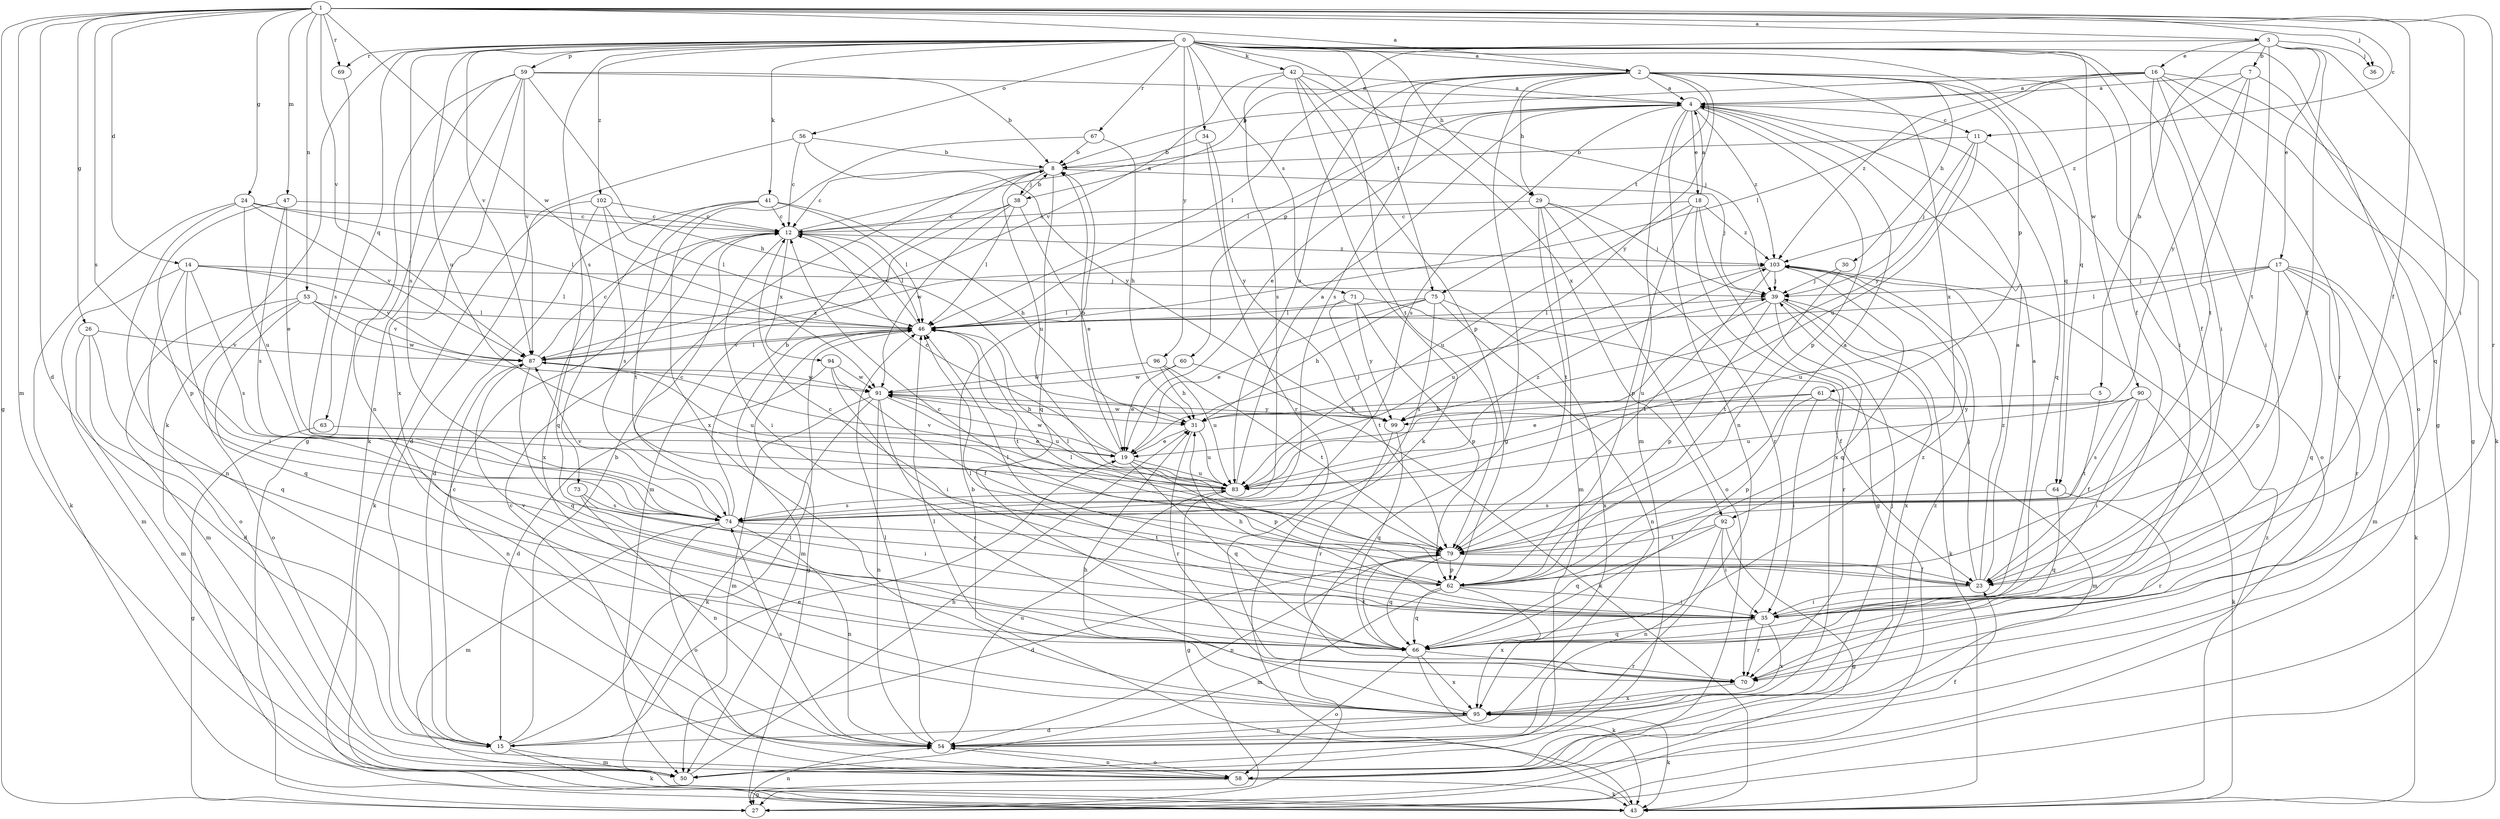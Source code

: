 strict digraph  {
0;
1;
2;
3;
4;
5;
7;
8;
11;
12;
14;
15;
16;
17;
18;
19;
23;
24;
26;
27;
29;
30;
31;
34;
35;
36;
38;
39;
41;
42;
43;
46;
47;
50;
53;
54;
56;
58;
59;
60;
61;
62;
63;
64;
66;
67;
69;
70;
71;
73;
74;
75;
79;
83;
87;
90;
91;
92;
94;
95;
96;
99;
102;
103;
0 -> 2  [label=a];
0 -> 23  [label=f];
0 -> 29  [label=h];
0 -> 34  [label=i];
0 -> 35  [label=i];
0 -> 41  [label=k];
0 -> 42  [label=k];
0 -> 43  [label=k];
0 -> 56  [label=o];
0 -> 58  [label=o];
0 -> 59  [label=p];
0 -> 63  [label=q];
0 -> 64  [label=q];
0 -> 67  [label=r];
0 -> 69  [label=r];
0 -> 71  [label=s];
0 -> 73  [label=s];
0 -> 74  [label=s];
0 -> 75  [label=t];
0 -> 83  [label=u];
0 -> 87  [label=v];
0 -> 90  [label=w];
0 -> 92  [label=x];
0 -> 96  [label=y];
0 -> 102  [label=z];
1 -> 2  [label=a];
1 -> 3  [label=a];
1 -> 11  [label=c];
1 -> 14  [label=d];
1 -> 15  [label=d];
1 -> 23  [label=f];
1 -> 24  [label=g];
1 -> 26  [label=g];
1 -> 27  [label=g];
1 -> 35  [label=i];
1 -> 36  [label=j];
1 -> 47  [label=m];
1 -> 50  [label=m];
1 -> 53  [label=n];
1 -> 69  [label=r];
1 -> 70  [label=r];
1 -> 74  [label=s];
1 -> 87  [label=v];
1 -> 91  [label=w];
2 -> 4  [label=a];
2 -> 27  [label=g];
2 -> 29  [label=h];
2 -> 30  [label=h];
2 -> 35  [label=i];
2 -> 46  [label=l];
2 -> 60  [label=p];
2 -> 61  [label=p];
2 -> 64  [label=q];
2 -> 74  [label=s];
2 -> 75  [label=t];
2 -> 83  [label=u];
2 -> 92  [label=x];
2 -> 99  [label=y];
3 -> 5  [label=b];
3 -> 7  [label=b];
3 -> 16  [label=e];
3 -> 17  [label=e];
3 -> 23  [label=f];
3 -> 27  [label=g];
3 -> 36  [label=j];
3 -> 38  [label=j];
3 -> 79  [label=t];
4 -> 11  [label=c];
4 -> 18  [label=e];
4 -> 19  [label=e];
4 -> 46  [label=l];
4 -> 50  [label=m];
4 -> 54  [label=n];
4 -> 62  [label=p];
4 -> 66  [label=q];
4 -> 74  [label=s];
4 -> 103  [label=z];
5 -> 31  [label=h];
5 -> 79  [label=t];
7 -> 4  [label=a];
7 -> 66  [label=q];
7 -> 79  [label=t];
7 -> 99  [label=y];
7 -> 103  [label=z];
8 -> 12  [label=c];
8 -> 38  [label=j];
8 -> 39  [label=j];
8 -> 66  [label=q];
8 -> 83  [label=u];
11 -> 8  [label=b];
11 -> 39  [label=j];
11 -> 58  [label=o];
11 -> 83  [label=u];
11 -> 99  [label=y];
12 -> 4  [label=a];
12 -> 35  [label=i];
12 -> 46  [label=l];
12 -> 94  [label=x];
12 -> 103  [label=z];
14 -> 35  [label=i];
14 -> 39  [label=j];
14 -> 46  [label=l];
14 -> 50  [label=m];
14 -> 58  [label=o];
14 -> 74  [label=s];
14 -> 87  [label=v];
15 -> 8  [label=b];
15 -> 12  [label=c];
15 -> 19  [label=e];
15 -> 43  [label=k];
15 -> 46  [label=l];
15 -> 50  [label=m];
16 -> 4  [label=a];
16 -> 8  [label=b];
16 -> 23  [label=f];
16 -> 27  [label=g];
16 -> 35  [label=i];
16 -> 43  [label=k];
16 -> 46  [label=l];
16 -> 70  [label=r];
16 -> 103  [label=z];
17 -> 39  [label=j];
17 -> 43  [label=k];
17 -> 46  [label=l];
17 -> 50  [label=m];
17 -> 62  [label=p];
17 -> 66  [label=q];
17 -> 70  [label=r];
17 -> 83  [label=u];
18 -> 4  [label=a];
18 -> 12  [label=c];
18 -> 27  [label=g];
18 -> 62  [label=p];
18 -> 83  [label=u];
18 -> 95  [label=x];
18 -> 103  [label=z];
19 -> 8  [label=b];
19 -> 12  [label=c];
19 -> 39  [label=j];
19 -> 62  [label=p];
19 -> 66  [label=q];
19 -> 83  [label=u];
19 -> 91  [label=w];
23 -> 4  [label=a];
23 -> 12  [label=c];
23 -> 35  [label=i];
23 -> 39  [label=j];
23 -> 46  [label=l];
23 -> 103  [label=z];
24 -> 12  [label=c];
24 -> 43  [label=k];
24 -> 46  [label=l];
24 -> 54  [label=n];
24 -> 83  [label=u];
24 -> 87  [label=v];
26 -> 15  [label=d];
26 -> 50  [label=m];
26 -> 66  [label=q];
26 -> 87  [label=v];
27 -> 54  [label=n];
29 -> 12  [label=c];
29 -> 39  [label=j];
29 -> 50  [label=m];
29 -> 58  [label=o];
29 -> 70  [label=r];
29 -> 79  [label=t];
30 -> 39  [label=j];
30 -> 79  [label=t];
31 -> 19  [label=e];
31 -> 70  [label=r];
31 -> 83  [label=u];
34 -> 8  [label=b];
34 -> 70  [label=r];
34 -> 99  [label=y];
35 -> 4  [label=a];
35 -> 31  [label=h];
35 -> 46  [label=l];
35 -> 66  [label=q];
35 -> 70  [label=r];
35 -> 95  [label=x];
38 -> 8  [label=b];
38 -> 12  [label=c];
38 -> 19  [label=e];
38 -> 46  [label=l];
38 -> 50  [label=m];
38 -> 91  [label=w];
39 -> 43  [label=k];
39 -> 46  [label=l];
39 -> 62  [label=p];
39 -> 70  [label=r];
39 -> 83  [label=u];
39 -> 95  [label=x];
41 -> 12  [label=c];
41 -> 15  [label=d];
41 -> 31  [label=h];
41 -> 46  [label=l];
41 -> 79  [label=t];
41 -> 95  [label=x];
42 -> 4  [label=a];
42 -> 39  [label=j];
42 -> 43  [label=k];
42 -> 62  [label=p];
42 -> 74  [label=s];
42 -> 79  [label=t];
42 -> 87  [label=v];
43 -> 8  [label=b];
43 -> 103  [label=z];
46 -> 12  [label=c];
46 -> 27  [label=g];
46 -> 50  [label=m];
46 -> 79  [label=t];
46 -> 87  [label=v];
47 -> 12  [label=c];
47 -> 19  [label=e];
47 -> 62  [label=p];
47 -> 74  [label=s];
50 -> 31  [label=h];
53 -> 46  [label=l];
53 -> 50  [label=m];
53 -> 58  [label=o];
53 -> 66  [label=q];
53 -> 87  [label=v];
53 -> 91  [label=w];
54 -> 46  [label=l];
54 -> 58  [label=o];
54 -> 74  [label=s];
54 -> 83  [label=u];
54 -> 103  [label=z];
56 -> 8  [label=b];
56 -> 12  [label=c];
56 -> 15  [label=d];
56 -> 99  [label=y];
58 -> 12  [label=c];
58 -> 23  [label=f];
58 -> 27  [label=g];
58 -> 43  [label=k];
58 -> 54  [label=n];
59 -> 4  [label=a];
59 -> 8  [label=b];
59 -> 27  [label=g];
59 -> 31  [label=h];
59 -> 43  [label=k];
59 -> 54  [label=n];
59 -> 87  [label=v];
59 -> 95  [label=x];
60 -> 19  [label=e];
60 -> 43  [label=k];
60 -> 91  [label=w];
61 -> 19  [label=e];
61 -> 31  [label=h];
61 -> 35  [label=i];
61 -> 50  [label=m];
61 -> 62  [label=p];
62 -> 4  [label=a];
62 -> 12  [label=c];
62 -> 35  [label=i];
62 -> 46  [label=l];
62 -> 50  [label=m];
62 -> 66  [label=q];
62 -> 95  [label=x];
63 -> 19  [label=e];
63 -> 27  [label=g];
64 -> 66  [label=q];
64 -> 70  [label=r];
64 -> 74  [label=s];
66 -> 43  [label=k];
66 -> 58  [label=o];
66 -> 70  [label=r];
66 -> 79  [label=t];
66 -> 87  [label=v];
66 -> 95  [label=x];
66 -> 103  [label=z];
67 -> 8  [label=b];
67 -> 31  [label=h];
67 -> 95  [label=x];
69 -> 74  [label=s];
70 -> 95  [label=x];
71 -> 23  [label=f];
71 -> 46  [label=l];
71 -> 62  [label=p];
71 -> 79  [label=t];
71 -> 99  [label=y];
73 -> 35  [label=i];
73 -> 54  [label=n];
73 -> 74  [label=s];
74 -> 8  [label=b];
74 -> 12  [label=c];
74 -> 50  [label=m];
74 -> 54  [label=n];
74 -> 58  [label=o];
74 -> 79  [label=t];
74 -> 87  [label=v];
75 -> 19  [label=e];
75 -> 31  [label=h];
75 -> 46  [label=l];
75 -> 54  [label=n];
75 -> 74  [label=s];
75 -> 95  [label=x];
79 -> 15  [label=d];
79 -> 23  [label=f];
79 -> 46  [label=l];
79 -> 54  [label=n];
79 -> 62  [label=p];
79 -> 66  [label=q];
83 -> 4  [label=a];
83 -> 27  [label=g];
83 -> 74  [label=s];
83 -> 87  [label=v];
83 -> 103  [label=z];
87 -> 12  [label=c];
87 -> 46  [label=l];
87 -> 54  [label=n];
87 -> 66  [label=q];
87 -> 83  [label=u];
87 -> 91  [label=w];
87 -> 103  [label=z];
90 -> 23  [label=f];
90 -> 35  [label=i];
90 -> 43  [label=k];
90 -> 74  [label=s];
90 -> 83  [label=u];
90 -> 99  [label=y];
91 -> 31  [label=h];
91 -> 43  [label=k];
91 -> 50  [label=m];
91 -> 54  [label=n];
91 -> 70  [label=r];
91 -> 83  [label=u];
91 -> 99  [label=y];
92 -> 27  [label=g];
92 -> 35  [label=i];
92 -> 54  [label=n];
92 -> 66  [label=q];
92 -> 79  [label=t];
94 -> 15  [label=d];
94 -> 23  [label=f];
94 -> 35  [label=i];
94 -> 91  [label=w];
95 -> 15  [label=d];
95 -> 31  [label=h];
95 -> 39  [label=j];
95 -> 43  [label=k];
95 -> 46  [label=l];
95 -> 54  [label=n];
96 -> 31  [label=h];
96 -> 79  [label=t];
96 -> 83  [label=u];
96 -> 91  [label=w];
99 -> 66  [label=q];
99 -> 70  [label=r];
99 -> 91  [label=w];
102 -> 12  [label=c];
102 -> 43  [label=k];
102 -> 46  [label=l];
102 -> 66  [label=q];
102 -> 74  [label=s];
103 -> 39  [label=j];
103 -> 66  [label=q];
103 -> 79  [label=t];
103 -> 83  [label=u];
}
